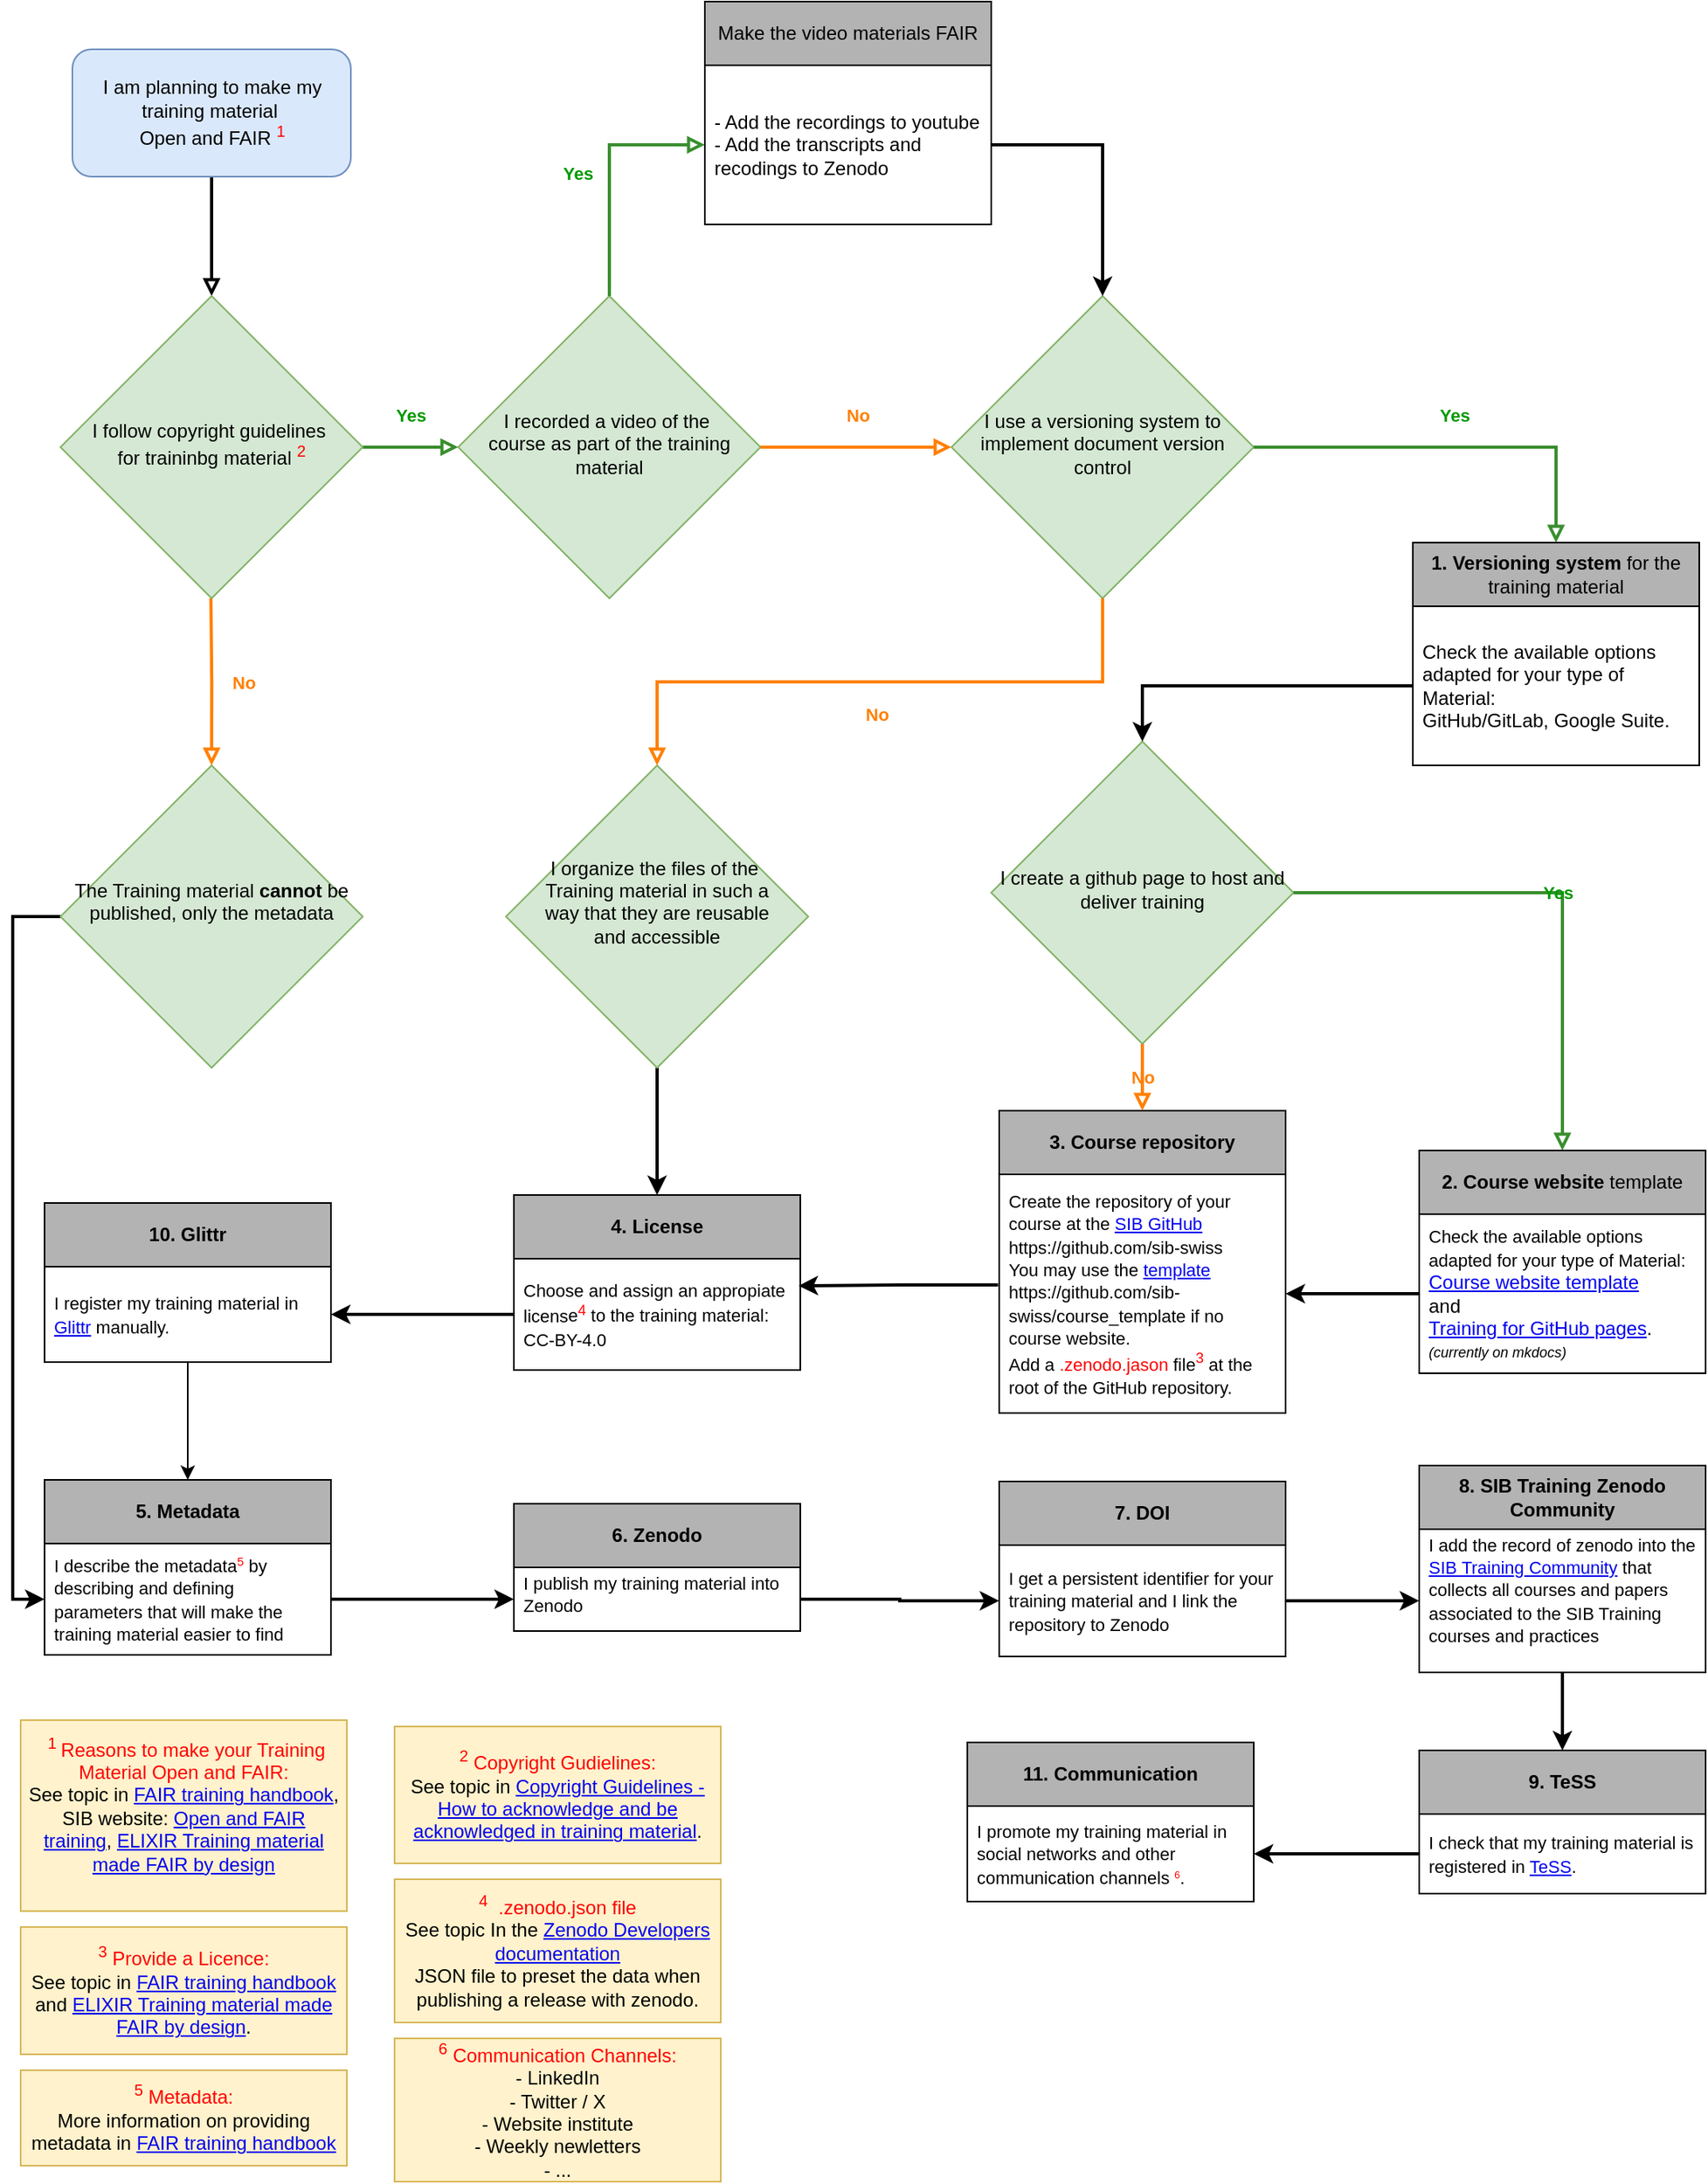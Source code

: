 <mxfile version="24.9.1">
  <diagram id="C5RBs43oDa-KdzZeNtuy" name="Page-1">
    <mxGraphModel dx="1891" dy="2212" grid="1" gridSize="10" guides="1" tooltips="1" connect="1" arrows="1" fold="1" page="1" pageScale="1" pageWidth="827" pageHeight="1169" math="0" shadow="0">
      <root>
        <mxCell id="WIyWlLk6GJQsqaUBKTNV-0" />
        <mxCell id="WIyWlLk6GJQsqaUBKTNV-1" parent="WIyWlLk6GJQsqaUBKTNV-0" />
        <mxCell id="MYqOvBCMYpxo-4ECaS3--8" value="" style="rounded=0;html=1;jettySize=auto;orthogonalLoop=1;fontSize=11;endArrow=block;endFill=0;endSize=6;strokeWidth=2;shadow=0;labelBackgroundColor=none;edgeStyle=orthogonalEdgeStyle;" parent="WIyWlLk6GJQsqaUBKTNV-1" source="MYqOvBCMYpxo-4ECaS3--9" target="MYqOvBCMYpxo-4ECaS3--12" edge="1">
          <mxGeometry relative="1" as="geometry" />
        </mxCell>
        <mxCell id="MYqOvBCMYpxo-4ECaS3--9" value="&lt;p style=&quot;language:en-CH;margin-top:0pt;margin-bottom:0pt;margin-left:0in;&lt;br/&gt;text-align:left;direction:ltr;unicode-bidi:embed;mso-line-break-override:none;&lt;br/&gt;word-break:normal;punctuation-wrap:hanging&quot;&gt;&lt;font face=&quot;Helvetica&quot; style=&quot;font-size: 12px;&quot;&gt;I am planning to make my training&amp;nbsp;material&amp;nbsp;&lt;/font&gt;&lt;/p&gt;&lt;p style=&quot;language:en-CH;margin-top:0pt;margin-bottom:0pt;margin-left:0in;&lt;br/&gt;text-align:left;direction:ltr;unicode-bidi:embed;mso-line-break-override:none;&lt;br/&gt;word-break:normal;punctuation-wrap:hanging&quot;&gt;&lt;font style=&quot;font-size: 12px;&quot; face=&quot;Helvetica&quot;&gt;&lt;span style=&quot;background-color: initial;&quot;&gt;Open and FAIR&amp;nbsp;&lt;/span&gt;&lt;span style=&quot;background-color: initial; color: red;&quot;&gt;&lt;sup&gt;1&lt;/sup&gt;&lt;/span&gt;&lt;/font&gt;&lt;/p&gt;" style="rounded=1;whiteSpace=wrap;html=1;fontSize=12;glass=0;strokeWidth=1;shadow=0;fillColor=#dae8fc;strokeColor=#6c8ebf;" parent="WIyWlLk6GJQsqaUBKTNV-1" vertex="1">
          <mxGeometry x="207.5" y="-200" width="175" height="80" as="geometry" />
        </mxCell>
        <mxCell id="MYqOvBCMYpxo-4ECaS3--10" value="&lt;font color=&quot;#009900&quot;&gt;&lt;b&gt;Yes&lt;/b&gt;&lt;/font&gt;" style="rounded=0;html=1;jettySize=auto;orthogonalLoop=1;fontSize=11;endArrow=block;endFill=0;endSize=6;strokeWidth=2;shadow=0;labelBackgroundColor=none;edgeStyle=orthogonalEdgeStyle;strokeColor=#398e2e;entryX=0;entryY=0.5;entryDx=0;entryDy=0;" parent="WIyWlLk6GJQsqaUBKTNV-1" source="MYqOvBCMYpxo-4ECaS3--12" target="MYqOvBCMYpxo-4ECaS3--14" edge="1">
          <mxGeometry x="0.006" y="20" relative="1" as="geometry">
            <mxPoint as="offset" />
            <mxPoint x="480" y="220" as="targetPoint" />
          </mxGeometry>
        </mxCell>
        <mxCell id="MYqOvBCMYpxo-4ECaS3--12" value="I follow copyright guidelines&amp;nbsp;&lt;div&gt;for traininbg material &lt;sup&gt;&lt;font color=&quot;#ff0000&quot;&gt;2&lt;/font&gt;&lt;/sup&gt;&lt;/div&gt;" style="rhombus;whiteSpace=wrap;html=1;shadow=0;fontFamily=Helvetica;fontSize=12;align=center;strokeWidth=1;spacing=6;spacingTop=-4;fillColor=#d5e8d4;strokeColor=#82b366;" parent="WIyWlLk6GJQsqaUBKTNV-1" vertex="1">
          <mxGeometry x="200" y="-45" width="190" height="190" as="geometry" />
        </mxCell>
        <mxCell id="MYqOvBCMYpxo-4ECaS3--14" value="I recorded a video of the&amp;nbsp;&lt;div&gt;course as part of the training material&lt;/div&gt;" style="rhombus;whiteSpace=wrap;html=1;shadow=0;fontFamily=Helvetica;fontSize=12;align=center;strokeWidth=1;spacing=6;spacingTop=-4;fillColor=#d5e8d4;strokeColor=#82b366;" parent="WIyWlLk6GJQsqaUBKTNV-1" vertex="1">
          <mxGeometry x="450" y="-45" width="190" height="190" as="geometry" />
        </mxCell>
        <mxCell id="JqK_AGXCbZ9T-9h9DLJX-0" value="&lt;font color=&quot;#009900&quot;&gt;&lt;b&gt;Yes&lt;/b&gt;&lt;/font&gt;" style="rounded=0;html=1;jettySize=auto;orthogonalLoop=1;fontSize=11;endArrow=block;endFill=0;endSize=6;strokeWidth=2;shadow=0;labelBackgroundColor=none;edgeStyle=orthogonalEdgeStyle;strokeColor=#398e2e;exitX=0.5;exitY=0;exitDx=0;exitDy=0;" parent="WIyWlLk6GJQsqaUBKTNV-1" edge="1" target="iMHzxxL7FjKLbcnllSLB-1" source="MYqOvBCMYpxo-4ECaS3--14">
          <mxGeometry x="0.002" y="20" relative="1" as="geometry">
            <mxPoint as="offset" />
            <mxPoint x="730" y="-190" as="targetPoint" />
            <mxPoint x="780" y="49.5" as="sourcePoint" />
          </mxGeometry>
        </mxCell>
        <mxCell id="JqK_AGXCbZ9T-9h9DLJX-1" value="I use a versioning system to implement document version control" style="rhombus;whiteSpace=wrap;html=1;shadow=0;fontFamily=Helvetica;fontSize=12;align=center;strokeWidth=1;spacing=6;spacingTop=-4;fillColor=#d5e8d4;strokeColor=#82b366;" parent="WIyWlLk6GJQsqaUBKTNV-1" vertex="1">
          <mxGeometry x="760" y="-45" width="190" height="190" as="geometry" />
        </mxCell>
        <mxCell id="JqK_AGXCbZ9T-9h9DLJX-2" value="&lt;font color=&quot;#009900&quot;&gt;&lt;b&gt;Yes&lt;/b&gt;&lt;/font&gt;" style="rounded=0;html=1;jettySize=auto;orthogonalLoop=1;fontSize=11;endArrow=block;endFill=0;endSize=6;strokeWidth=2;shadow=0;labelBackgroundColor=none;edgeStyle=orthogonalEdgeStyle;strokeColor=#398e2e;entryX=0.5;entryY=0;entryDx=0;entryDy=0;exitX=1;exitY=0.5;exitDx=0;exitDy=0;" parent="WIyWlLk6GJQsqaUBKTNV-1" edge="1" target="JqK_AGXCbZ9T-9h9DLJX-5" source="JqK_AGXCbZ9T-9h9DLJX-1">
          <mxGeometry x="0.002" y="20" relative="1" as="geometry">
            <mxPoint as="offset" />
            <mxPoint x="1310" y="49.5" as="targetPoint" />
            <mxPoint x="1170" y="49.5" as="sourcePoint" />
          </mxGeometry>
        </mxCell>
        <mxCell id="JqK_AGXCbZ9T-9h9DLJX-5" value="&lt;span style=&quot;font-weight: 700;&quot;&gt;1. Versioning system&amp;nbsp;&lt;/span&gt;for the training material" style="swimlane;fontStyle=0;childLayout=stackLayout;horizontal=1;startSize=40;horizontalStack=0;resizeParent=1;resizeParentMax=0;resizeLast=0;collapsible=1;marginBottom=0;whiteSpace=wrap;html=1;fillColor=#B3B3B3;" parent="WIyWlLk6GJQsqaUBKTNV-1" vertex="1">
          <mxGeometry x="1050" y="110" width="180" height="140" as="geometry" />
        </mxCell>
        <mxCell id="JqK_AGXCbZ9T-9h9DLJX-6" value="&lt;p style=&quot;margin-top: 0pt; margin-bottom: 0pt; margin-left: 0in; direction: ltr; unicode-bidi: embed; word-break: normal;&quot;&gt;&lt;font style=&quot;font-size: 12px;&quot; face=&quot;Helvetica&quot;&gt;&lt;span style=&quot;&quot;&gt;Check the available options adapted for&amp;nbsp;your type of Material:&amp;nbsp;&lt;/span&gt;&lt;span style=&quot;&quot;&gt;&lt;br&gt;GitHub/GitLab, Google Suite.&amp;nbsp;&lt;/span&gt;&lt;/font&gt;&lt;/p&gt;" style="text;strokeColor=none;fillColor=none;align=left;verticalAlign=middle;spacingLeft=4;spacingRight=4;overflow=hidden;points=[[0,0.5],[1,0.5]];portConstraint=eastwest;rotatable=0;whiteSpace=wrap;html=1;" parent="JqK_AGXCbZ9T-9h9DLJX-5" vertex="1">
          <mxGeometry y="40" width="180" height="100" as="geometry" />
        </mxCell>
        <mxCell id="JqK_AGXCbZ9T-9h9DLJX-10" value="I create a github page to host and deliver training" style="rhombus;whiteSpace=wrap;html=1;shadow=0;fontFamily=Helvetica;fontSize=12;align=center;strokeWidth=1;spacing=6;spacingTop=-4;fillColor=#d5e8d4;strokeColor=#82b366;" parent="WIyWlLk6GJQsqaUBKTNV-1" vertex="1">
          <mxGeometry x="785" y="235" width="190" height="190" as="geometry" />
        </mxCell>
        <mxCell id="JqK_AGXCbZ9T-9h9DLJX-9" style="edgeStyle=orthogonalEdgeStyle;rounded=0;orthogonalLoop=1;jettySize=auto;html=1;exitX=0;exitY=0.5;exitDx=0;exitDy=0;entryX=0.5;entryY=0;entryDx=0;entryDy=0;strokeWidth=2;endSize=6;" parent="WIyWlLk6GJQsqaUBKTNV-1" source="JqK_AGXCbZ9T-9h9DLJX-6" target="JqK_AGXCbZ9T-9h9DLJX-10" edge="1">
          <mxGeometry relative="1" as="geometry">
            <mxPoint x="1400" y="330" as="targetPoint" />
            <mxPoint x="1180" y="140" as="sourcePoint" />
          </mxGeometry>
        </mxCell>
        <mxCell id="JqK_AGXCbZ9T-9h9DLJX-11" value="&lt;font color=&quot;#009900&quot;&gt;&lt;b&gt;Yes&lt;/b&gt;&lt;/font&gt;" style="rounded=0;html=1;jettySize=auto;orthogonalLoop=1;fontSize=11;endArrow=block;endFill=0;endSize=6;strokeWidth=2;shadow=0;labelBackgroundColor=none;edgeStyle=orthogonalEdgeStyle;strokeColor=#398e2e;entryX=0.5;entryY=0;entryDx=0;entryDy=0;exitX=1;exitY=0.5;exitDx=0;exitDy=0;" parent="WIyWlLk6GJQsqaUBKTNV-1" target="JqK_AGXCbZ9T-9h9DLJX-12" edge="1" source="JqK_AGXCbZ9T-9h9DLJX-10">
          <mxGeometry relative="1" as="geometry">
            <mxPoint x="1540" y="420" as="targetPoint" />
            <mxPoint x="1400" y="420" as="sourcePoint" />
          </mxGeometry>
        </mxCell>
        <mxCell id="JqK_AGXCbZ9T-9h9DLJX-12" value="&lt;span style=&quot;font-weight: 700;&quot;&gt;2. Course website&amp;nbsp;&lt;/span&gt;template" style="swimlane;fontStyle=0;childLayout=stackLayout;horizontal=1;startSize=40;horizontalStack=0;resizeParent=1;resizeParentMax=0;resizeLast=0;collapsible=1;marginBottom=0;whiteSpace=wrap;html=1;fillColor=#B3B3B3;" parent="WIyWlLk6GJQsqaUBKTNV-1" vertex="1">
          <mxGeometry x="1054" y="492" width="180" height="140" as="geometry" />
        </mxCell>
        <mxCell id="JqK_AGXCbZ9T-9h9DLJX-13" value="&lt;p style=&quot;margin-top: 0pt; margin-bottom: 0pt; margin-left: 0in; direction: ltr; unicode-bidi: embed; word-break: normal;&quot;&gt;&lt;font style=&quot;&quot; face=&quot;Helvetica&quot;&gt;&lt;span style=&quot;font-size: 11px;&quot;&gt;Check the available options adapted for&amp;nbsp;your type of Material&lt;/span&gt;&lt;span style=&quot;font-size: 11px;&quot;&gt;:&amp;nbsp;&lt;/span&gt;&lt;span style=&quot;font-size: 12px;&quot;&gt;&lt;br&gt;&lt;a href=&quot;https://github.com/sib-swiss/course_website_template&quot;&gt;Course website template&lt;/a&gt;&amp;nbsp;&lt;/span&gt;&lt;/font&gt;&lt;/p&gt;&lt;p style=&quot;margin-top: 0pt; margin-bottom: 0pt; margin-left: 0in; direction: ltr; unicode-bidi: embed; word-break: normal;&quot;&gt;&lt;font style=&quot;font-size: 12px;&quot; face=&quot;Helvetica&quot;&gt;&lt;span style=&quot;&quot;&gt;and&lt;/span&gt;&lt;/font&gt;&lt;/p&gt;&lt;p style=&quot;margin-top: 0pt; margin-bottom: 0pt; margin-left: 0in; direction: ltr; unicode-bidi: embed; word-break: normal;&quot;&gt;&lt;font style=&quot;font-size: 12px;&quot; face=&quot;Helvetica&quot;&gt;&lt;a href=&quot;https://sib-swiss.github.io/gh-pages-training/&quot;&gt;Training for GitHub pages&lt;/a&gt;.&amp;nbsp;&lt;/font&gt;&lt;/p&gt;&lt;p style=&quot;margin-top: 0pt; margin-bottom: 0pt; margin-left: 0in; direction: ltr; unicode-bidi: embed; word-break: normal;&quot;&gt;&lt;i style=&quot;font-size: 9px;&quot;&gt;(currently on mkdocs)&lt;/i&gt;&lt;br&gt;&lt;/p&gt;" style="text;strokeColor=none;fillColor=none;align=left;verticalAlign=middle;spacingLeft=4;spacingRight=4;overflow=hidden;points=[[0,0.5],[1,0.5]];portConstraint=eastwest;rotatable=0;whiteSpace=wrap;html=1;" parent="JqK_AGXCbZ9T-9h9DLJX-12" vertex="1">
          <mxGeometry y="40" width="180" height="100" as="geometry" />
        </mxCell>
        <mxCell id="JqK_AGXCbZ9T-9h9DLJX-14" style="edgeStyle=orthogonalEdgeStyle;rounded=0;orthogonalLoop=1;jettySize=auto;html=1;exitX=0;exitY=0.5;exitDx=0;exitDy=0;entryX=1;entryY=0.5;entryDx=0;entryDy=0;strokeWidth=2;endSize=6;" parent="WIyWlLk6GJQsqaUBKTNV-1" source="JqK_AGXCbZ9T-9h9DLJX-13" edge="1" target="JqK_AGXCbZ9T-9h9DLJX-18">
          <mxGeometry relative="1" as="geometry">
            <mxPoint x="1160" y="660" as="targetPoint" />
            <mxPoint x="1209" y="400" as="sourcePoint" />
          </mxGeometry>
        </mxCell>
        <mxCell id="JqK_AGXCbZ9T-9h9DLJX-17" value="&lt;span style=&quot;font-weight: 700;&quot;&gt;3. Course repository&lt;/span&gt;" style="swimlane;fontStyle=0;childLayout=stackLayout;horizontal=1;startSize=40;horizontalStack=0;resizeParent=1;resizeParentMax=0;resizeLast=0;collapsible=1;marginBottom=0;whiteSpace=wrap;html=1;fillColor=#B3B3B3;" parent="WIyWlLk6GJQsqaUBKTNV-1" vertex="1">
          <mxGeometry x="790" y="467" width="180" height="190" as="geometry" />
        </mxCell>
        <mxCell id="JqK_AGXCbZ9T-9h9DLJX-18" value="&lt;p style=&quot;margin-top: 0pt; margin-bottom: 0pt; margin-left: 0in; direction: ltr; unicode-bidi: embed; word-break: normal;&quot;&gt;&lt;font face=&quot;Helvetica&quot; style=&quot;&quot;&gt;&lt;span style=&quot;font-size: 11px;&quot;&gt;Create the repository of your course at the &lt;a href=&quot;https://github.com/sib-swiss&quot;&gt;SIB GitHub&lt;/a&gt;&amp;nbsp;&lt;/span&gt;&lt;/font&gt;&lt;/p&gt;&lt;p style=&quot;margin-top: 0pt; margin-bottom: 0pt; margin-left: 0in; direction: ltr; unicode-bidi: embed; word-break: normal;&quot;&gt;&lt;span style=&quot;background-color: initial; font-size: 11px;&quot;&gt;https://github.com/sib-swiss&amp;nbsp;&lt;/span&gt;&lt;/p&gt;&lt;p style=&quot;margin-top: 0pt; margin-bottom: 0pt; margin-left: 0in; direction: ltr; unicode-bidi: embed; word-break: normal;&quot;&gt;&lt;span style=&quot;background-color: initial; font-size: 11px;&quot;&gt;You may use the &lt;a href=&quot;https://github.com/sib-swiss/course_template&quot;&gt;template&lt;/a&gt;&amp;nbsp;&lt;/span&gt;&lt;/p&gt;&lt;p style=&quot;margin-top: 0pt; margin-bottom: 0pt; margin-left: 0in; direction: ltr; unicode-bidi: embed; word-break: normal;&quot;&gt;&lt;span style=&quot;background-color: initial; font-size: 11px;&quot;&gt;https://github.com/sib-swiss/course_template if no course website.&lt;/span&gt;&lt;/p&gt;&lt;p style=&quot;margin-top: 0pt; margin-bottom: 0pt; margin-left: 0in; direction: ltr; unicode-bidi: embed; word-break: normal;&quot;&gt;&lt;span style=&quot;background-color: initial; font-size: 11px;&quot;&gt;Add a &lt;font color=&quot;#ff0000&quot;&gt;.zenodo.jason&lt;/font&gt; file&lt;font color=&quot;#ff0000&quot;&gt;&lt;sup&gt;3&lt;/sup&gt;&lt;/font&gt; at the root of the GitHub repository.&lt;/span&gt;&lt;/p&gt;" style="text;strokeColor=none;fillColor=none;align=left;verticalAlign=middle;spacingLeft=4;spacingRight=4;overflow=hidden;points=[[0,0.5],[1,0.5]];portConstraint=eastwest;rotatable=0;whiteSpace=wrap;html=1;" parent="JqK_AGXCbZ9T-9h9DLJX-17" vertex="1">
          <mxGeometry y="40" width="180" height="150" as="geometry" />
        </mxCell>
        <mxCell id="JqK_AGXCbZ9T-9h9DLJX-20" style="edgeStyle=orthogonalEdgeStyle;rounded=0;orthogonalLoop=1;jettySize=auto;html=1;exitX=-0.004;exitY=0.463;exitDx=0;exitDy=0;exitPerimeter=0;entryX=0.994;entryY=0.243;entryDx=0;entryDy=0;entryPerimeter=0;strokeWidth=2;endSize=6;" parent="WIyWlLk6GJQsqaUBKTNV-1" source="JqK_AGXCbZ9T-9h9DLJX-18" edge="1" target="JqK_AGXCbZ9T-9h9DLJX-23">
          <mxGeometry relative="1" as="geometry">
            <mxPoint x="1250" y="1100" as="targetPoint" />
            <mxPoint x="1275.0" y="1080" as="sourcePoint" />
          </mxGeometry>
        </mxCell>
        <mxCell id="JqK_AGXCbZ9T-9h9DLJX-22" value="&lt;span style=&quot;font-weight: 700;&quot;&gt;4. License&lt;/span&gt;" style="swimlane;fontStyle=0;childLayout=stackLayout;horizontal=1;startSize=40;horizontalStack=0;resizeParent=1;resizeParentMax=0;resizeLast=0;collapsible=1;marginBottom=0;whiteSpace=wrap;html=1;fillColor=#B3B3B3;" parent="WIyWlLk6GJQsqaUBKTNV-1" vertex="1">
          <mxGeometry x="485" y="520" width="180" height="110" as="geometry" />
        </mxCell>
        <mxCell id="JqK_AGXCbZ9T-9h9DLJX-23" value="&lt;p style=&quot;margin-top: 0pt; margin-bottom: 0pt; margin-left: 0in; direction: ltr; unicode-bidi: embed; word-break: normal;&quot;&gt;&lt;font style=&quot;&quot; face=&quot;Helvetica&quot;&gt;&lt;span style=&quot;font-size: 11px;&quot;&gt;Choose and assign an appropiate licens&lt;/span&gt;&lt;/font&gt;&lt;span style=&quot;background-color: initial; font-size: 11px;&quot;&gt;e&lt;/span&gt;&lt;font style=&quot;background-color: initial; font-size: 11px;&quot; color=&quot;#ff0000&quot;&gt;&lt;sup&gt;4&lt;/sup&gt;&lt;/font&gt;&lt;span style=&quot;background-color: initial; font-size: 11px;&quot;&gt;&amp;nbsp;to the training material:&amp;nbsp;&lt;/span&gt;&lt;/p&gt;&lt;p style=&quot;margin-top: 0pt; margin-bottom: 0pt; margin-left: 0in; direction: ltr; unicode-bidi: embed; word-break: normal;&quot;&gt;&lt;span style=&quot;background-color: initial; font-size: 11px;&quot;&gt;CC-BY-4.0&lt;/span&gt;&lt;/p&gt;" style="text;strokeColor=none;fillColor=none;align=left;verticalAlign=middle;spacingLeft=4;spacingRight=4;overflow=hidden;points=[[0,0.5],[1,0.5]];portConstraint=eastwest;rotatable=0;whiteSpace=wrap;html=1;" parent="JqK_AGXCbZ9T-9h9DLJX-22" vertex="1">
          <mxGeometry y="40" width="180" height="70" as="geometry" />
        </mxCell>
        <mxCell id="trNDSJ3Ft7eA7PvFKsts-0" value="&lt;span style=&quot;font-weight: 700;&quot;&gt;5. Metadata&lt;/span&gt;" style="swimlane;fontStyle=0;childLayout=stackLayout;horizontal=1;startSize=40;horizontalStack=0;resizeParent=1;resizeParentMax=0;resizeLast=0;collapsible=1;marginBottom=0;whiteSpace=wrap;html=1;fillColor=#B3B3B3;" parent="WIyWlLk6GJQsqaUBKTNV-1" vertex="1">
          <mxGeometry x="190" y="699" width="180" height="110" as="geometry" />
        </mxCell>
        <mxCell id="trNDSJ3Ft7eA7PvFKsts-1" value="&lt;p style=&quot;margin-top: 0pt; margin-bottom: 0pt; margin-left: 0in; direction: ltr; unicode-bidi: embed; word-break: normal;&quot;&gt;&lt;span style=&quot;font-size: 11px;&quot;&gt;I describe the metadata&lt;/span&gt;&lt;span style=&quot;color: rgb(255, 0, 0); font-size: 9.167px; background-color: initial;&quot;&gt;&lt;sup&gt;5&lt;/sup&gt;&lt;/span&gt;&lt;span style=&quot;font-size: 11px; background-color: initial;&quot;&gt;&amp;nbsp;by describing and defining parameters that will make the training material easier to find&lt;/span&gt;&lt;/p&gt;" style="text;strokeColor=none;fillColor=none;align=left;verticalAlign=middle;spacingLeft=4;spacingRight=4;overflow=hidden;points=[[0,0.5],[1,0.5]];portConstraint=eastwest;rotatable=0;whiteSpace=wrap;html=1;" parent="trNDSJ3Ft7eA7PvFKsts-0" vertex="1">
          <mxGeometry y="40" width="180" height="70" as="geometry" />
        </mxCell>
        <mxCell id="c0VgluleApERwFTGEEkZ-0" style="edgeStyle=orthogonalEdgeStyle;rounded=0;orthogonalLoop=1;jettySize=auto;html=1;entryX=1;entryY=0.5;entryDx=0;entryDy=0;strokeWidth=2;endSize=6;" parent="WIyWlLk6GJQsqaUBKTNV-1" edge="1" target="c0VgluleApERwFTGEEkZ-16" source="JqK_AGXCbZ9T-9h9DLJX-23">
          <mxGeometry relative="1" as="geometry">
            <mxPoint x="1159.65" y="1260" as="targetPoint" />
            <Array as="points" />
            <mxPoint x="1159.52" y="1180" as="sourcePoint" />
          </mxGeometry>
        </mxCell>
        <mxCell id="c0VgluleApERwFTGEEkZ-1" value="&lt;span style=&quot;font-weight: 700;&quot;&gt;6. Zenodo&lt;/span&gt;" style="swimlane;fontStyle=0;childLayout=stackLayout;horizontal=1;startSize=40;horizontalStack=0;resizeParent=1;resizeParentMax=0;resizeLast=0;collapsible=1;marginBottom=0;whiteSpace=wrap;html=1;fillColor=#B3B3B3;" parent="WIyWlLk6GJQsqaUBKTNV-1" vertex="1">
          <mxGeometry x="485" y="714" width="180" height="80" as="geometry" />
        </mxCell>
        <mxCell id="c0VgluleApERwFTGEEkZ-2" value="&lt;p style=&quot;margin-top: 0pt; margin-bottom: 0pt; margin-left: 0in; direction: ltr; unicode-bidi: embed; word-break: normal;&quot;&gt;&lt;span style=&quot;font-size: 11px;&quot;&gt;I publish my training material into Zenodo&lt;/span&gt;&lt;/p&gt;&lt;div&gt;&lt;br&gt;&lt;/div&gt;" style="text;strokeColor=none;fillColor=none;align=left;verticalAlign=middle;spacingLeft=4;spacingRight=4;overflow=hidden;points=[[0,0.5],[1,0.5]];portConstraint=eastwest;rotatable=0;whiteSpace=wrap;html=1;" parent="c0VgluleApERwFTGEEkZ-1" vertex="1">
          <mxGeometry y="40" width="180" height="40" as="geometry" />
        </mxCell>
        <mxCell id="c0VgluleApERwFTGEEkZ-3" style="edgeStyle=orthogonalEdgeStyle;rounded=0;orthogonalLoop=1;jettySize=auto;html=1;exitX=1;exitY=0.5;exitDx=0;exitDy=0;entryX=0;entryY=0.5;entryDx=0;entryDy=0;strokeWidth=2;endSize=6;" parent="WIyWlLk6GJQsqaUBKTNV-1" edge="1" target="c0VgluleApERwFTGEEkZ-2" source="trNDSJ3Ft7eA7PvFKsts-1">
          <mxGeometry relative="1" as="geometry">
            <mxPoint x="1240.13" y="1409" as="targetPoint" />
            <mxPoint x="1240" y="1329" as="sourcePoint" />
          </mxGeometry>
        </mxCell>
        <mxCell id="c0VgluleApERwFTGEEkZ-4" value="&lt;span style=&quot;font-weight: 700;&quot;&gt;7. DOI&lt;/span&gt;" style="swimlane;fontStyle=0;childLayout=stackLayout;horizontal=1;startSize=40;horizontalStack=0;resizeParent=1;resizeParentMax=0;resizeLast=0;collapsible=1;marginBottom=0;whiteSpace=wrap;html=1;fillColor=#B3B3B3;" parent="WIyWlLk6GJQsqaUBKTNV-1" vertex="1">
          <mxGeometry x="790" y="700" width="180" height="110" as="geometry" />
        </mxCell>
        <mxCell id="c0VgluleApERwFTGEEkZ-5" value="&lt;p style=&quot;margin-top: 0pt; margin-bottom: 0pt; margin-left: 0in; direction: ltr; unicode-bidi: embed; word-break: normal;&quot;&gt;&lt;span style=&quot;font-size: 11px;&quot;&gt;I get a persistent identifier for your training material and&amp;nbsp;&lt;/span&gt;&lt;span style=&quot;font-size: 11px; background-color: initial;&quot;&gt;I link the repository to Zenodo&lt;/span&gt;&lt;/p&gt;" style="text;strokeColor=none;fillColor=none;align=left;verticalAlign=middle;spacingLeft=4;spacingRight=4;overflow=hidden;points=[[0,0.5],[1,0.5]];portConstraint=eastwest;rotatable=0;whiteSpace=wrap;html=1;" parent="c0VgluleApERwFTGEEkZ-4" vertex="1">
          <mxGeometry y="40" width="180" height="70" as="geometry" />
        </mxCell>
        <mxCell id="c0VgluleApERwFTGEEkZ-6" style="edgeStyle=orthogonalEdgeStyle;rounded=0;orthogonalLoop=1;jettySize=auto;html=1;exitX=1;exitY=0.5;exitDx=0;exitDy=0;entryX=0;entryY=0.5;entryDx=0;entryDy=0;strokeWidth=2;endSize=6;" parent="WIyWlLk6GJQsqaUBKTNV-1" edge="1" target="c0VgluleApERwFTGEEkZ-5" source="c0VgluleApERwFTGEEkZ-2">
          <mxGeometry relative="1" as="geometry">
            <mxPoint x="1535.13" y="1589" as="targetPoint" />
            <mxPoint x="1535" y="1509" as="sourcePoint" />
          </mxGeometry>
        </mxCell>
        <mxCell id="c0VgluleApERwFTGEEkZ-8" value="&lt;span style=&quot;font-weight: 700;&quot;&gt;9. TeSS&lt;/span&gt;" style="swimlane;fontStyle=0;childLayout=stackLayout;horizontal=1;startSize=40;horizontalStack=0;resizeParent=1;resizeParentMax=0;resizeLast=0;collapsible=1;marginBottom=0;whiteSpace=wrap;html=1;fillColor=#B3B3B3;" parent="WIyWlLk6GJQsqaUBKTNV-1" vertex="1">
          <mxGeometry x="1054" y="869" width="180" height="90" as="geometry" />
        </mxCell>
        <mxCell id="c0VgluleApERwFTGEEkZ-9" value="&lt;p style=&quot;margin-top: 0pt; margin-bottom: 0pt; margin-left: 0in; direction: ltr; unicode-bidi: embed; word-break: normal;&quot;&gt;&lt;span style=&quot;font-size: 11px;&quot;&gt;I check that my training material is registered in &lt;a href=&quot;https://tess.elixir-europe.org/materials&quot;&gt;TeSS&lt;/a&gt;&lt;/span&gt;&lt;span style=&quot;font-size: 11px; background-color: initial;&quot;&gt;.&lt;/span&gt;&lt;/p&gt;" style="text;strokeColor=none;fillColor=none;align=left;verticalAlign=middle;spacingLeft=4;spacingRight=4;overflow=hidden;points=[[0,0.5],[1,0.5]];portConstraint=eastwest;rotatable=0;whiteSpace=wrap;html=1;" parent="c0VgluleApERwFTGEEkZ-8" vertex="1">
          <mxGeometry y="40" width="180" height="50" as="geometry" />
        </mxCell>
        <mxCell id="c0VgluleApERwFTGEEkZ-10" style="edgeStyle=orthogonalEdgeStyle;rounded=0;orthogonalLoop=1;jettySize=auto;html=1;exitX=1;exitY=0.5;exitDx=0;exitDy=0;entryX=0;entryY=0.5;entryDx=0;entryDy=0;strokeWidth=2;endSize=6;" parent="WIyWlLk6GJQsqaUBKTNV-1" target="c0VgluleApERwFTGEEkZ-13" edge="1" source="c0VgluleApERwFTGEEkZ-5">
          <mxGeometry relative="1" as="geometry">
            <mxPoint x="1534.65" y="1779" as="targetPoint" />
            <mxPoint x="1534.52" y="1699" as="sourcePoint" />
          </mxGeometry>
        </mxCell>
        <mxCell id="iMHzxxL7FjKLbcnllSLB-20" value="" style="edgeStyle=orthogonalEdgeStyle;rounded=0;orthogonalLoop=1;jettySize=auto;html=1;entryX=0.5;entryY=0;entryDx=0;entryDy=0;strokeWidth=2;endSize=6;" edge="1" parent="WIyWlLk6GJQsqaUBKTNV-1" source="c0VgluleApERwFTGEEkZ-12" target="c0VgluleApERwFTGEEkZ-8">
          <mxGeometry relative="1" as="geometry" />
        </mxCell>
        <mxCell id="c0VgluleApERwFTGEEkZ-12" value="&lt;span style=&quot;font-weight: 700;&quot;&gt;8.&amp;nbsp;&lt;/span&gt;&lt;b&gt;SIB Training Zenodo Community&lt;/b&gt;" style="swimlane;fontStyle=0;childLayout=stackLayout;horizontal=1;startSize=40;horizontalStack=0;resizeParent=1;resizeParentMax=0;resizeLast=0;collapsible=1;marginBottom=0;whiteSpace=wrap;html=1;fillColor=#B3B3B3;" parent="WIyWlLk6GJQsqaUBKTNV-1" vertex="1">
          <mxGeometry x="1054" y="690" width="180" height="130" as="geometry" />
        </mxCell>
        <mxCell id="c0VgluleApERwFTGEEkZ-13" value="&lt;p style=&quot;margin-top: 0pt; margin-bottom: 0pt; margin-left: 0in; direction: ltr; unicode-bidi: embed; word-break: normal;&quot;&gt;&lt;span style=&quot;font-size: 11px;&quot;&gt;I add the record of zenodo into the &lt;a href=&quot;https://zenodo.org/communities/sib-training&quot;&gt;SIB Training Community&lt;/a&gt; that&amp;nbsp; collects all courses and papers associated to the SIB Training courses and practices&lt;/span&gt;&lt;/p&gt;&lt;div&gt;&lt;br&gt;&lt;/div&gt;" style="text;strokeColor=none;fillColor=none;align=left;verticalAlign=middle;spacingLeft=4;spacingRight=4;overflow=hidden;points=[[0,0.5],[1,0.5]];portConstraint=eastwest;rotatable=0;whiteSpace=wrap;html=1;" parent="c0VgluleApERwFTGEEkZ-12" vertex="1">
          <mxGeometry y="40" width="180" height="90" as="geometry" />
        </mxCell>
        <mxCell id="iMHzxxL7FjKLbcnllSLB-19" value="" style="edgeStyle=orthogonalEdgeStyle;rounded=0;orthogonalLoop=1;jettySize=auto;html=1;entryX=0.5;entryY=0;entryDx=0;entryDy=0;" edge="1" parent="WIyWlLk6GJQsqaUBKTNV-1" source="c0VgluleApERwFTGEEkZ-15" target="trNDSJ3Ft7eA7PvFKsts-0">
          <mxGeometry relative="1" as="geometry" />
        </mxCell>
        <mxCell id="c0VgluleApERwFTGEEkZ-15" value="&lt;span style=&quot;font-weight: 700;&quot;&gt;10.&amp;nbsp;&lt;/span&gt;&lt;b&gt;Glittr&lt;/b&gt;" style="swimlane;fontStyle=0;childLayout=stackLayout;horizontal=1;startSize=40;horizontalStack=0;resizeParent=1;resizeParentMax=0;resizeLast=0;collapsible=1;marginBottom=0;whiteSpace=wrap;html=1;fillColor=#B3B3B3;" parent="WIyWlLk6GJQsqaUBKTNV-1" vertex="1">
          <mxGeometry x="190" y="525" width="180" height="100" as="geometry" />
        </mxCell>
        <mxCell id="c0VgluleApERwFTGEEkZ-16" value="&lt;p style=&quot;margin-top: 0pt; margin-bottom: 0pt; margin-left: 0in; direction: ltr; unicode-bidi: embed; word-break: normal;&quot;&gt;&lt;span style=&quot;font-size: 11px;&quot;&gt;I register my training material in &lt;a href=&quot;https://glittr.org/contribute&quot;&gt;Glittr&lt;/a&gt; manually.&lt;/span&gt;&lt;/p&gt;" style="text;strokeColor=none;fillColor=none;align=left;verticalAlign=middle;spacingLeft=4;spacingRight=4;overflow=hidden;points=[[0,0.5],[1,0.5]];portConstraint=eastwest;rotatable=0;whiteSpace=wrap;html=1;" parent="c0VgluleApERwFTGEEkZ-15" vertex="1">
          <mxGeometry y="40" width="180" height="60" as="geometry" />
        </mxCell>
        <mxCell id="c0VgluleApERwFTGEEkZ-19" value="&lt;span style=&quot;font-weight: 700;&quot;&gt;11. Communication&lt;/span&gt;" style="swimlane;fontStyle=0;childLayout=stackLayout;horizontal=1;startSize=40;horizontalStack=0;resizeParent=1;resizeParentMax=0;resizeLast=0;collapsible=1;marginBottom=0;whiteSpace=wrap;html=1;fillColor=#B3B3B3;" parent="WIyWlLk6GJQsqaUBKTNV-1" vertex="1">
          <mxGeometry x="770" y="864" width="180" height="100" as="geometry" />
        </mxCell>
        <mxCell id="c0VgluleApERwFTGEEkZ-20" value="&lt;p style=&quot;margin-top: 0pt; margin-bottom: 0pt; margin-left: 0in; direction: ltr; unicode-bidi: embed; word-break: normal;&quot;&gt;&lt;span style=&quot;font-size: 11px;&quot;&gt;I promote my training material in social networks and other communication channels&amp;nbsp;&lt;/span&gt;&lt;span style=&quot;background-color: initial; color: rgb(255, 0, 0); font-size: 7.639px;&quot;&gt;&lt;sup&gt;6&lt;/sup&gt;&lt;/span&gt;&lt;span style=&quot;background-color: initial; font-size: 11px;&quot;&gt;.&lt;/span&gt;&lt;/p&gt;" style="text;strokeColor=none;fillColor=none;align=left;verticalAlign=middle;spacingLeft=4;spacingRight=4;overflow=hidden;points=[[0,0.5],[1,0.5]];portConstraint=eastwest;rotatable=0;whiteSpace=wrap;html=1;" parent="c0VgluleApERwFTGEEkZ-19" vertex="1">
          <mxGeometry y="40" width="180" height="60" as="geometry" />
        </mxCell>
        <mxCell id="sHfo32fZNC-mHXl1emih-1" style="edgeStyle=orthogonalEdgeStyle;rounded=0;orthogonalLoop=1;jettySize=auto;html=1;exitX=0;exitY=0.5;exitDx=0;exitDy=0;entryX=1;entryY=0.5;entryDx=0;entryDy=0;strokeWidth=2;endSize=6;" parent="WIyWlLk6GJQsqaUBKTNV-1" edge="1" target="c0VgluleApERwFTGEEkZ-20" source="c0VgluleApERwFTGEEkZ-9">
          <mxGeometry relative="1" as="geometry">
            <mxPoint x="1870.8" y="883.57" as="targetPoint" />
            <Array as="points" />
            <mxPoint x="1779" y="883.57" as="sourcePoint" />
          </mxGeometry>
        </mxCell>
        <mxCell id="iMHzxxL7FjKLbcnllSLB-24" value="" style="edgeStyle=orthogonalEdgeStyle;rounded=0;orthogonalLoop=1;jettySize=auto;html=1;entryX=0;entryY=0.5;entryDx=0;entryDy=0;exitX=0;exitY=0.5;exitDx=0;exitDy=0;strokeWidth=2;endSize=6;" edge="1" parent="WIyWlLk6GJQsqaUBKTNV-1" source="sHfo32fZNC-mHXl1emih-2" target="trNDSJ3Ft7eA7PvFKsts-1">
          <mxGeometry relative="1" as="geometry">
            <mxPoint x="120" y="345" as="targetPoint" />
          </mxGeometry>
        </mxCell>
        <mxCell id="sHfo32fZNC-mHXl1emih-2" value="&lt;div&gt;The Training material &lt;b&gt;cannot&lt;/b&gt; be&lt;/div&gt;&lt;div&gt;published, only the metadata&lt;/div&gt;&amp;nbsp;" style="rhombus;whiteSpace=wrap;html=1;shadow=0;fontFamily=Helvetica;fontSize=12;align=center;strokeWidth=1;spacing=6;spacingTop=-4;fillColor=#d5e8d4;strokeColor=#82b366;" parent="WIyWlLk6GJQsqaUBKTNV-1" vertex="1">
          <mxGeometry x="200" y="250" width="190" height="190" as="geometry" />
        </mxCell>
        <mxCell id="sHfo32fZNC-mHXl1emih-4" value="&lt;b style=&quot;&quot;&gt;&lt;font color=&quot;#ff8000&quot;&gt;No&lt;/font&gt;&lt;/b&gt;" style="rounded=0;html=1;jettySize=auto;orthogonalLoop=1;fontSize=11;endArrow=block;endFill=0;endSize=6;strokeWidth=2;shadow=0;labelBackgroundColor=none;edgeStyle=orthogonalEdgeStyle;strokeColor=#FF8000;entryX=0.5;entryY=0;entryDx=0;entryDy=0;" parent="WIyWlLk6GJQsqaUBKTNV-1" edge="1" target="sHfo32fZNC-mHXl1emih-2">
          <mxGeometry x="0.01" y="20" relative="1" as="geometry">
            <mxPoint as="offset" />
            <mxPoint x="294.57" y="250" as="targetPoint" />
            <mxPoint x="294.57" y="145" as="sourcePoint" />
          </mxGeometry>
        </mxCell>
        <mxCell id="sHfo32fZNC-mHXl1emih-7" value="&lt;b style=&quot;&quot;&gt;&lt;font color=&quot;#ff8000&quot;&gt;No&lt;/font&gt;&lt;/b&gt;" style="rounded=0;html=1;jettySize=auto;orthogonalLoop=1;fontSize=11;endArrow=block;endFill=0;endSize=6;strokeWidth=2;shadow=0;labelBackgroundColor=none;edgeStyle=orthogonalEdgeStyle;strokeColor=#FF8000;entryX=0;entryY=0.5;entryDx=0;entryDy=0;exitX=1;exitY=0.5;exitDx=0;exitDy=0;" parent="WIyWlLk6GJQsqaUBKTNV-1" target="JqK_AGXCbZ9T-9h9DLJX-1" edge="1" source="MYqOvBCMYpxo-4ECaS3--14">
          <mxGeometry x="0.01" y="20" relative="1" as="geometry">
            <mxPoint as="offset" />
            <mxPoint x="1020" y="150" as="targetPoint" />
            <mxPoint x="654.5" y="145" as="sourcePoint" />
          </mxGeometry>
        </mxCell>
        <mxCell id="iMHzxxL7FjKLbcnllSLB-22" value="" style="edgeStyle=orthogonalEdgeStyle;rounded=0;orthogonalLoop=1;jettySize=auto;html=1;entryX=0.5;entryY=0;entryDx=0;entryDy=0;strokeWidth=2;endSize=6;" edge="1" parent="WIyWlLk6GJQsqaUBKTNV-1" source="sHfo32fZNC-mHXl1emih-8" target="JqK_AGXCbZ9T-9h9DLJX-22">
          <mxGeometry relative="1" as="geometry">
            <mxPoint x="575" y="530" as="targetPoint" />
          </mxGeometry>
        </mxCell>
        <mxCell id="sHfo32fZNC-mHXl1emih-8" value="&lt;div&gt;I organize the files of the&amp;nbsp;&lt;/div&gt;&lt;div&gt;Training material in such a&lt;/div&gt;&lt;div&gt;&amp;nbsp;way that they are reusable&amp;nbsp;&lt;/div&gt;&lt;div&gt;and accessible&lt;/div&gt;&lt;div&gt;&lt;br&gt;&lt;/div&gt;" style="rhombus;whiteSpace=wrap;html=1;shadow=0;fontFamily=Helvetica;fontSize=12;align=center;strokeWidth=1;spacing=6;spacingTop=-4;fillColor=#d5e8d4;strokeColor=#82b366;" parent="WIyWlLk6GJQsqaUBKTNV-1" vertex="1">
          <mxGeometry x="480" y="250" width="190" height="190" as="geometry" />
        </mxCell>
        <mxCell id="sHfo32fZNC-mHXl1emih-9" value="&lt;b style=&quot;&quot;&gt;&lt;font color=&quot;#ff8000&quot;&gt;No&lt;/font&gt;&lt;/b&gt;" style="rounded=0;html=1;jettySize=auto;orthogonalLoop=1;fontSize=11;endArrow=block;endFill=0;endSize=6;strokeWidth=2;shadow=0;labelBackgroundColor=none;edgeStyle=orthogonalEdgeStyle;strokeColor=#FF8000;exitX=0.5;exitY=1;exitDx=0;exitDy=0;" parent="WIyWlLk6GJQsqaUBKTNV-1" source="JqK_AGXCbZ9T-9h9DLJX-1" target="sHfo32fZNC-mHXl1emih-8" edge="1">
          <mxGeometry x="0.01" y="20" relative="1" as="geometry">
            <mxPoint as="offset" />
            <mxPoint x="1044.5" y="255" as="targetPoint" />
            <mxPoint x="1044.5" y="150" as="sourcePoint" />
            <Array as="points" />
          </mxGeometry>
        </mxCell>
        <mxCell id="sHfo32fZNC-mHXl1emih-13" value="&lt;b style=&quot;&quot;&gt;&lt;font color=&quot;#ff8000&quot;&gt;No&lt;/font&gt;&lt;/b&gt;" style="rounded=0;html=1;jettySize=auto;orthogonalLoop=1;fontSize=11;endArrow=block;endFill=0;endSize=6;strokeWidth=2;shadow=0;labelBackgroundColor=none;edgeStyle=orthogonalEdgeStyle;strokeColor=#FF8000;entryX=0.5;entryY=0;entryDx=0;entryDy=0;" parent="WIyWlLk6GJQsqaUBKTNV-1" target="JqK_AGXCbZ9T-9h9DLJX-17" edge="1" source="JqK_AGXCbZ9T-9h9DLJX-10">
          <mxGeometry relative="1" as="geometry">
            <mxPoint x="1525" y="585" as="targetPoint" />
            <mxPoint x="1525" y="320" as="sourcePoint" />
          </mxGeometry>
        </mxCell>
        <mxCell id="sHfo32fZNC-mHXl1emih-15" value="&lt;div style=&quot;&quot;&gt;&lt;span style=&quot;background-color: initial;&quot;&gt;&amp;nbsp;&lt;/span&gt;&lt;sup style=&quot;background-color: initial; color: rgb(255, 0, 0);&quot;&gt;1&amp;nbsp;&lt;/sup&gt;&lt;span style=&quot;background-color: initial; color: rgb(255, 0, 0);&quot;&gt;Reasons to make your Training Material Open and FAIR:&lt;/span&gt;&lt;/div&gt;&lt;div style=&quot;&quot;&gt;See topic in &lt;a href=&quot;https://elixir-europe-training.github.io/ELIXIR-TrP-FAIR-training-handbook/chapters/chapter_01/#initial-considerations-for-applying-fair-principles-to-training-materials&quot;&gt;FAIR training handbook&lt;/a&gt;, SIB website:&amp;nbsp;&lt;a href=&quot;https://www.sib.swiss/training/open-and-fair-training&quot;&gt;Open and FAIR training&lt;/a&gt;,&amp;nbsp;&lt;a href=&quot;https://elixir-europe-training.github.io/ELIXIR-TrP-FAIR-Material-By-Design/&quot;&gt;ELIXIR Training material made FAIR by design&lt;/a&gt;&lt;/div&gt;&lt;div&gt;&lt;br&gt;&lt;/div&gt;" style="rounded=0;whiteSpace=wrap;html=1;fillColor=#fff2cc;strokeColor=#d6b656;" parent="WIyWlLk6GJQsqaUBKTNV-1" vertex="1">
          <mxGeometry x="175" y="850" width="205" height="120" as="geometry" />
        </mxCell>
        <mxCell id="sHfo32fZNC-mHXl1emih-18" value="&lt;div style=&quot;&quot;&gt;&lt;div&gt;&lt;font color=&quot;#ff0000&quot;&gt;&lt;sup&gt;2&lt;/sup&gt; Copyright Gudielines:&lt;/font&gt;&lt;/div&gt;&lt;div&gt;See topic in &lt;a href=&quot;https://zenodo.org/records/5841604&quot;&gt;Copyright Guidelines - How to acknowledge and be acknowledged in training material&lt;/a&gt;.&lt;br&gt;&lt;/div&gt;&lt;/div&gt;" style="rounded=0;whiteSpace=wrap;html=1;fillColor=#fff2cc;strokeColor=#d6b656;" parent="WIyWlLk6GJQsqaUBKTNV-1" vertex="1">
          <mxGeometry x="410" y="854" width="205" height="86" as="geometry" />
        </mxCell>
        <mxCell id="sHfo32fZNC-mHXl1emih-20" value="&lt;div style=&quot;&quot;&gt;&lt;div&gt;&lt;span style=&quot;background-color: initial;&quot;&gt;&lt;font color=&quot;#ff0000&quot;&gt;&lt;sup&gt;3&lt;/sup&gt; Provide a Licence:&lt;/font&gt;&lt;/span&gt;&lt;/div&gt;&lt;div&gt;&lt;div&gt;See topic in &lt;a href=&quot;https://elixir-europe-training.github.io/ELIXIR-TrP-FAIR-training-handbook/chapters/chapter_08/&quot;&gt;FAIR training handbook&lt;/a&gt; and &lt;a href=&quot;https://elixir-europe-training.github.io/ELIXIR-TrP-FAIR-Material-By-Design/chapters/chapter_05/&quot;&gt;ELIXIR Training material made FAIR by design&lt;/a&gt;.&lt;/div&gt;&lt;/div&gt;&lt;/div&gt;" style="rounded=0;whiteSpace=wrap;html=1;fillColor=#fff2cc;strokeColor=#d6b656;" parent="WIyWlLk6GJQsqaUBKTNV-1" vertex="1">
          <mxGeometry x="175" y="980" width="205" height="80" as="geometry" />
        </mxCell>
        <mxCell id="sHfo32fZNC-mHXl1emih-21" value="&lt;div style=&quot;&quot;&gt;&lt;div&gt;&lt;span style=&quot;background-color: initial;&quot;&gt;&lt;font color=&quot;#ff0000&quot;&gt;&lt;sup&gt;4&lt;/sup&gt;&amp;nbsp; .zenodo.json file&lt;/font&gt;&lt;/span&gt;&lt;/div&gt;&lt;div&gt;&lt;div&gt;See topic In the &lt;a href=&quot;https://developers.zenodo.org/#github&quot;&gt;Zenodo Developers documentation&lt;/a&gt;&lt;/div&gt;&lt;div&gt;JSON file to preset the data when publishing a release with zenodo. &lt;br&gt;&lt;/div&gt;&lt;/div&gt;&lt;/div&gt;" style="rounded=0;whiteSpace=wrap;html=1;fillColor=#fff2cc;strokeColor=#d6b656;" parent="WIyWlLk6GJQsqaUBKTNV-1" vertex="1">
          <mxGeometry x="410" y="950" width="205" height="90" as="geometry" />
        </mxCell>
        <UserObject label="&lt;div style=&quot;&quot;&gt;&lt;div&gt;&lt;span style=&quot;background-color: initial;&quot;&gt;&lt;font color=&quot;#ff0000&quot;&gt;&lt;sup&gt;5&lt;/sup&gt; Metadata:&lt;/font&gt;&lt;/span&gt;&lt;/div&gt;&lt;div&gt;More information on providing metadata in &lt;a href=&quot;https://elixir-europe-training.github.io/ELIXIR-TrP-FAIR-training-handbook/chapters/chapter_08/&quot;&gt;FAIR training handbook&lt;/a&gt;&lt;/div&gt;&lt;/div&gt;" linkTarget="_blank" id="sHfo32fZNC-mHXl1emih-22">
          <mxCell style="rounded=0;whiteSpace=wrap;html=1;fillColor=#fff2cc;strokeColor=#d6b656;" parent="WIyWlLk6GJQsqaUBKTNV-1" vertex="1">
            <mxGeometry x="175" y="1070" width="205" height="60" as="geometry" />
          </mxCell>
        </UserObject>
        <mxCell id="sHfo32fZNC-mHXl1emih-23" value="&lt;div style=&quot;&quot;&gt;&lt;div&gt;&lt;span style=&quot;background-color: initial;&quot;&gt;&lt;font color=&quot;#ff0000&quot;&gt;&lt;sup&gt;6&lt;/sup&gt;&amp;nbsp;Communication Channels:&lt;/font&gt;&lt;/span&gt;&lt;/div&gt;&lt;div&gt;&lt;div&gt;- LinkedIn&lt;/div&gt;&lt;/div&gt;&lt;div&gt;- Twitter / X&lt;/div&gt;&lt;div&gt;- Website institute&lt;/div&gt;&lt;div&gt;- Weekly newletters &lt;br&gt;&lt;/div&gt;&lt;div&gt;- ...&lt;br&gt;&lt;/div&gt;&lt;/div&gt;" style="rounded=0;whiteSpace=wrap;html=1;fillColor=#fff2cc;strokeColor=#d6b656;" parent="WIyWlLk6GJQsqaUBKTNV-1" vertex="1">
          <mxGeometry x="410" y="1050" width="205" height="90" as="geometry" />
        </mxCell>
        <mxCell id="iMHzxxL7FjKLbcnllSLB-0" value="Make the video materials FAIR" style="swimlane;fontStyle=0;childLayout=stackLayout;horizontal=1;startSize=40;horizontalStack=0;resizeParent=1;resizeParentMax=0;resizeLast=0;collapsible=1;marginBottom=0;whiteSpace=wrap;html=1;fillColor=#B3B3B3;" vertex="1" parent="WIyWlLk6GJQsqaUBKTNV-1">
          <mxGeometry x="605" y="-230" width="180" height="140" as="geometry" />
        </mxCell>
        <mxCell id="iMHzxxL7FjKLbcnllSLB-1" value="&lt;div&gt;- Add the recordings to youtube&lt;/div&gt;&lt;div&gt;- Add the transcripts and recodings to Zenodo&lt;br&gt;&lt;/div&gt;" style="text;strokeColor=none;fillColor=none;align=left;verticalAlign=middle;spacingLeft=4;spacingRight=4;overflow=hidden;points=[[0,0.5],[1,0.5]];portConstraint=eastwest;rotatable=0;whiteSpace=wrap;html=1;" vertex="1" parent="iMHzxxL7FjKLbcnllSLB-0">
          <mxGeometry y="40" width="180" height="100" as="geometry" />
        </mxCell>
        <mxCell id="iMHzxxL7FjKLbcnllSLB-2" style="edgeStyle=orthogonalEdgeStyle;rounded=0;orthogonalLoop=1;jettySize=auto;html=1;exitX=1;exitY=0.5;exitDx=0;exitDy=0;entryX=0.5;entryY=0;entryDx=0;entryDy=0;strokeWidth=2;endSize=6;" edge="1" parent="WIyWlLk6GJQsqaUBKTNV-1" source="iMHzxxL7FjKLbcnllSLB-1" target="JqK_AGXCbZ9T-9h9DLJX-1">
          <mxGeometry relative="1" as="geometry">
            <mxPoint x="1410" y="240" as="targetPoint" />
            <mxPoint x="1410" y="143" as="sourcePoint" />
          </mxGeometry>
        </mxCell>
      </root>
    </mxGraphModel>
  </diagram>
</mxfile>
